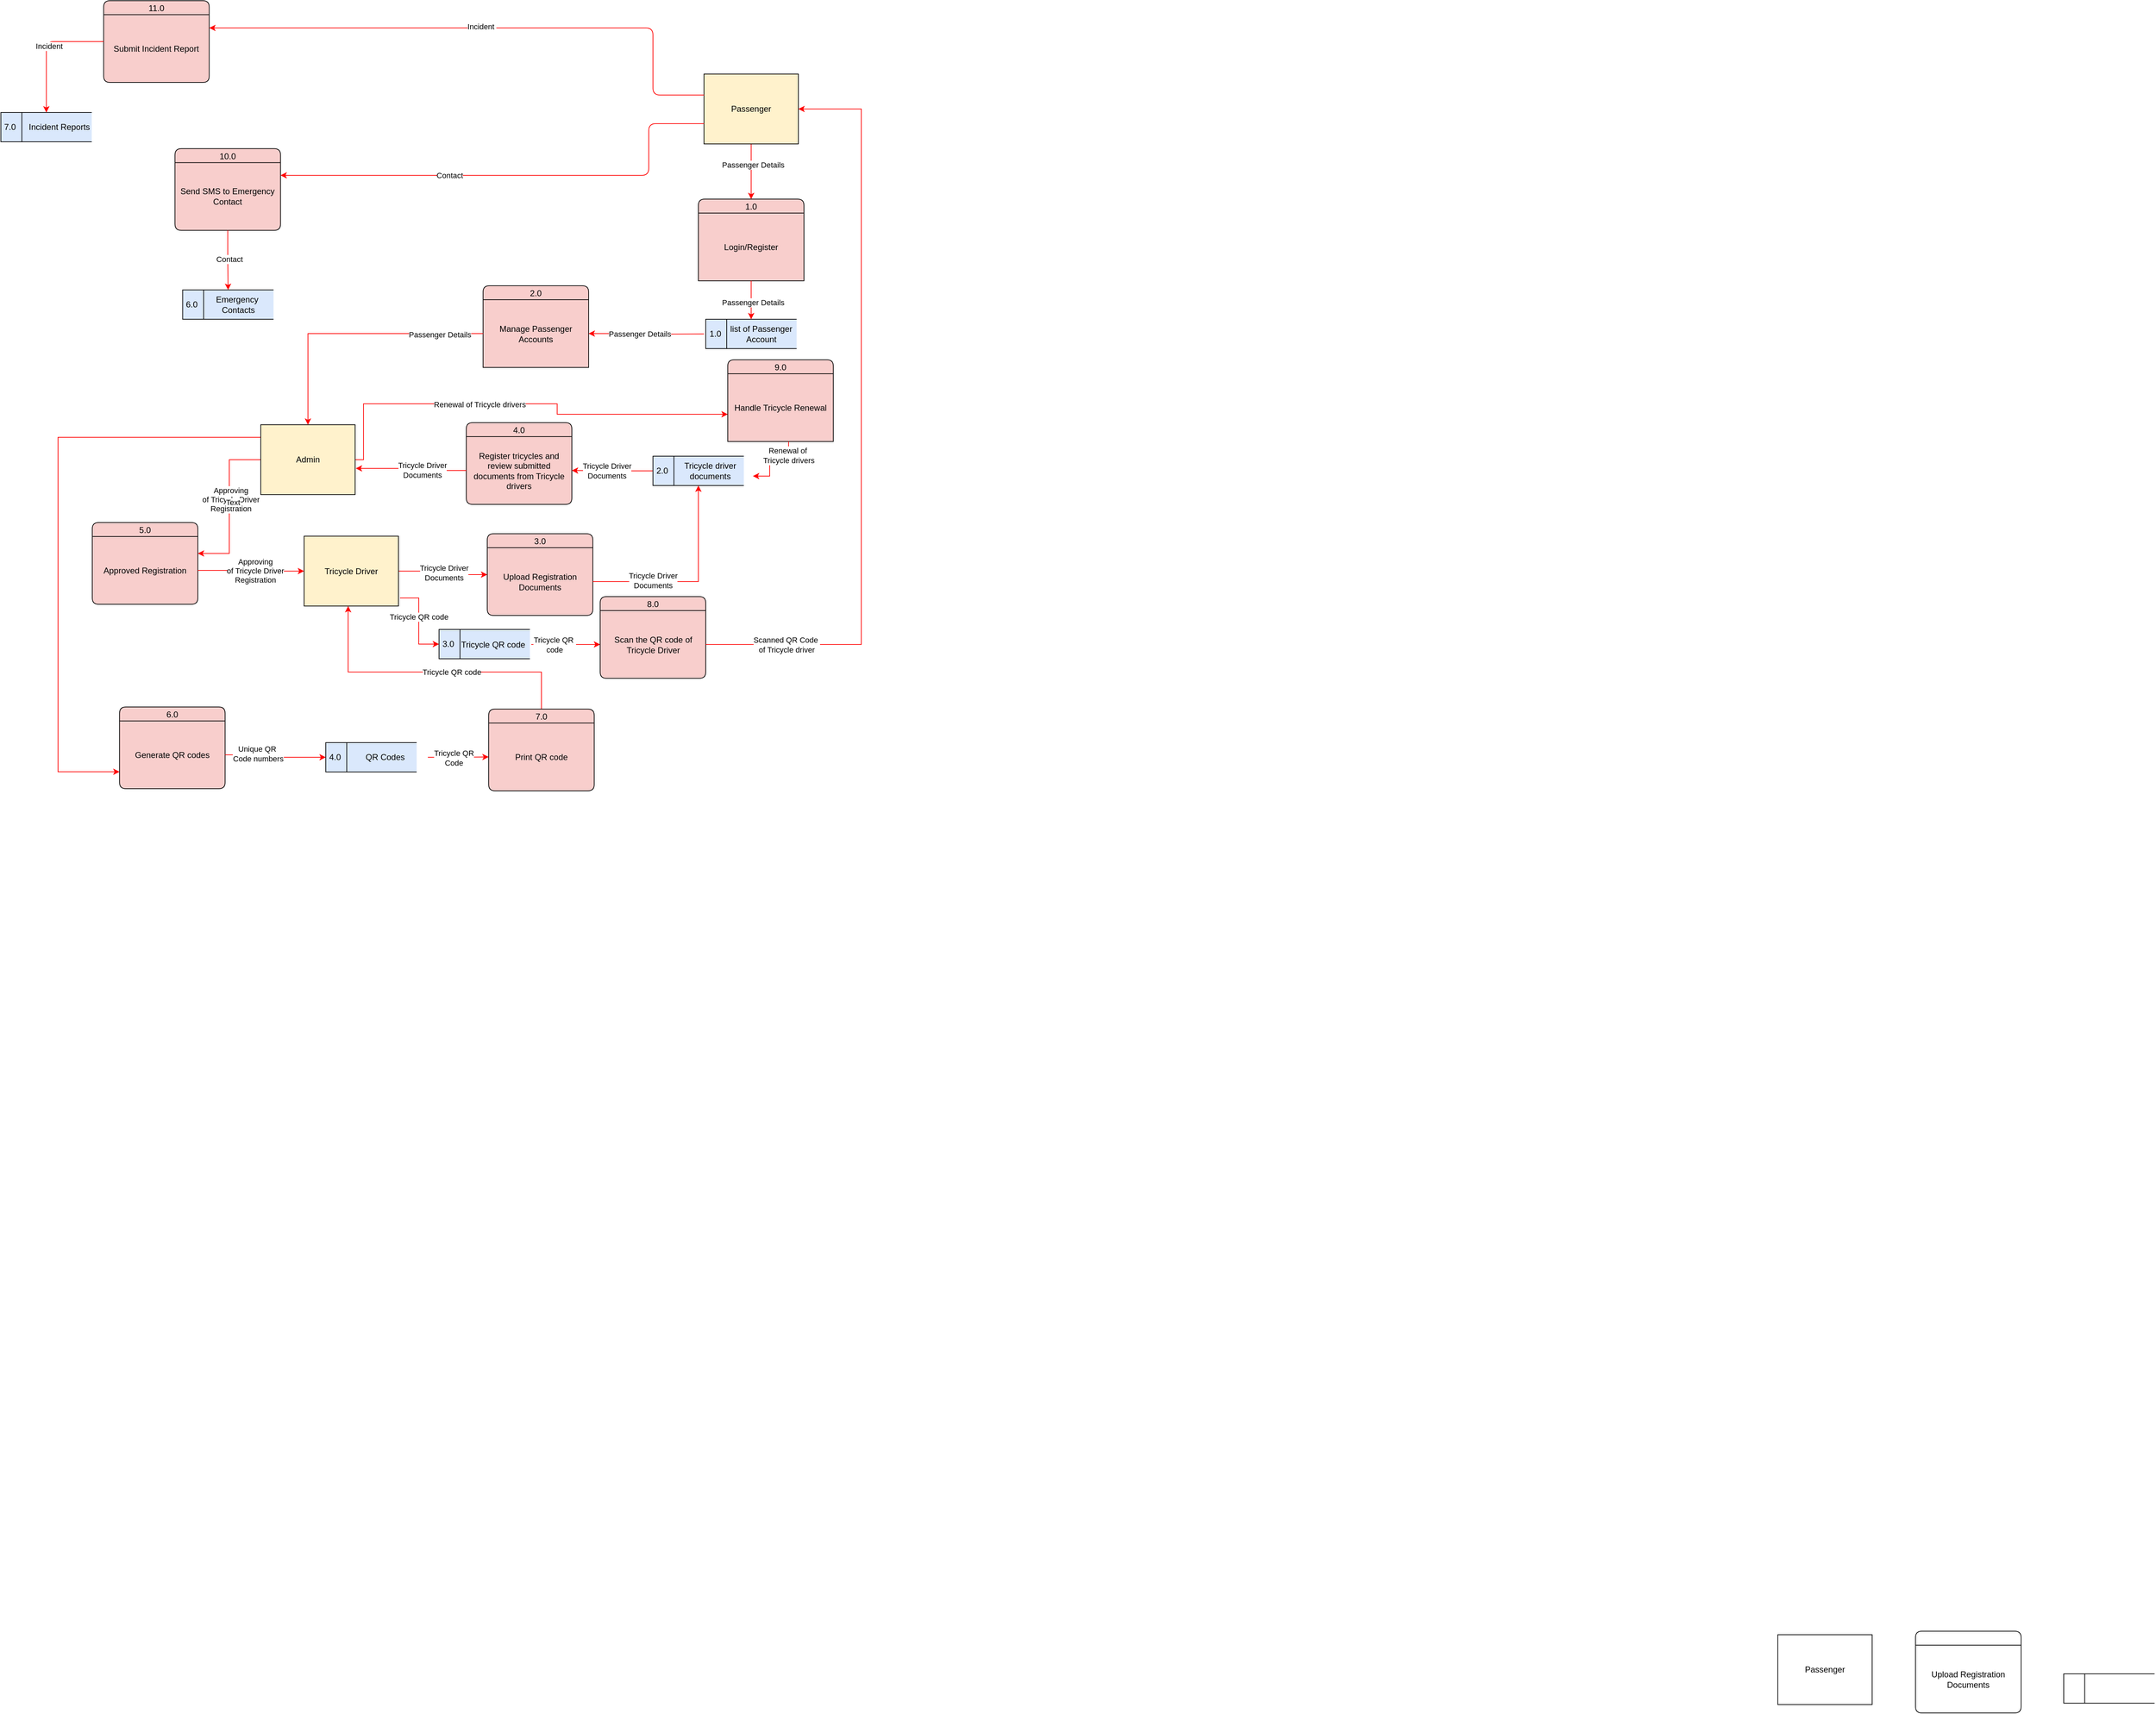 <mxfile version="28.2.5">
  <diagram name="Page-1" id="lD2SmMdkl0rFVzxc0Kg0">
    <mxGraphModel dx="5460" dy="2738" grid="0" gridSize="10" guides="1" tooltips="1" connect="1" arrows="1" fold="1" page="0" pageScale="1" pageWidth="3300" pageHeight="4681" math="0" shadow="0">
      <root>
        <mxCell id="0" />
        <mxCell id="1" parent="0" />
        <mxCell id="ebvxaLYQd2MxziNXby2z-60" style="edgeStyle=orthogonalEdgeStyle;rounded=0;orthogonalLoop=1;jettySize=auto;html=1;entryX=1;entryY=0.25;entryDx=0;entryDy=0;strokeColor=light-dark(#FF0000,#EDEDED);" parent="1" source="ebvxaLYQd2MxziNXby2z-4" target="ebvxaLYQd2MxziNXby2z-59" edge="1">
          <mxGeometry relative="1" as="geometry">
            <mxPoint x="-2348" y="-746" as="targetPoint" />
          </mxGeometry>
        </mxCell>
        <mxCell id="YQcTGRvWf_c-pzMoUaRC-35" value="Approving&lt;div&gt;&lt;div&gt;of Tricycle Driver&lt;/div&gt;&lt;div&gt;Registration&lt;/div&gt;&lt;/div&gt;" style="edgeLabel;html=1;align=center;verticalAlign=middle;resizable=0;points=[];" parent="ebvxaLYQd2MxziNXby2z-60" vertex="1" connectable="0">
          <mxGeometry x="-0.092" y="2" relative="1" as="geometry">
            <mxPoint as="offset" />
          </mxGeometry>
        </mxCell>
        <mxCell id="YQcTGRvWf_c-pzMoUaRC-44" value="Text" style="edgeLabel;html=1;align=center;verticalAlign=middle;resizable=0;points=[];" parent="ebvxaLYQd2MxziNXby2z-60" vertex="1" connectable="0">
          <mxGeometry x="-0.06" y="5" relative="1" as="geometry">
            <mxPoint as="offset" />
          </mxGeometry>
        </mxCell>
        <mxCell id="YQcTGRvWf_c-pzMoUaRC-24" style="edgeStyle=orthogonalEdgeStyle;rounded=0;orthogonalLoop=1;jettySize=auto;html=1;strokeColor=light-dark(#FF0000,#EDEDED);" parent="1" source="ebvxaLYQd2MxziNXby2z-4" target="lbl_p_renew" edge="1">
          <mxGeometry relative="1" as="geometry">
            <Array as="points">
              <mxPoint x="-2150" y="-869" />
              <mxPoint x="-1873" y="-869" />
              <mxPoint x="-1873" y="-854" />
            </Array>
          </mxGeometry>
        </mxCell>
        <mxCell id="YQcTGRvWf_c-pzMoUaRC-43" value="Renewal of Tricycle drivers" style="edgeLabel;html=1;align=center;verticalAlign=middle;resizable=0;points=[];" parent="YQcTGRvWf_c-pzMoUaRC-24" vertex="1" connectable="0">
          <mxGeometry x="-0.178" y="-1" relative="1" as="geometry">
            <mxPoint as="offset" />
          </mxGeometry>
        </mxCell>
        <mxCell id="V9F9_sHv9baSurIoamr6-1" style="edgeStyle=orthogonalEdgeStyle;rounded=0;orthogonalLoop=1;jettySize=auto;html=1;entryX=0;entryY=0.75;entryDx=0;entryDy=0;strokeColor=light-dark(#FF0000,#EDEDED);" parent="1" source="ebvxaLYQd2MxziNXby2z-4" target="YQcTGRvWf_c-pzMoUaRC-2" edge="1">
          <mxGeometry relative="1" as="geometry">
            <Array as="points">
              <mxPoint x="-2587" y="-821" />
              <mxPoint x="-2587" y="-342" />
            </Array>
          </mxGeometry>
        </mxCell>
        <mxCell id="ebvxaLYQd2MxziNXby2z-4" value="Admin" style="html=1;dashed=0;whiteSpace=wrap;fillColor=#fff2cc;strokeColor=#000000;" parent="1" vertex="1">
          <mxGeometry x="-2297" y="-839" width="135" height="100" as="geometry" />
        </mxCell>
        <mxCell id="ebvxaLYQd2MxziNXby2z-5" value="Passenger" style="html=1;dashed=0;whiteSpace=wrap;" parent="1" vertex="1">
          <mxGeometry x="-127" y="893" width="135" height="100" as="geometry" />
        </mxCell>
        <mxCell id="ebvxaLYQd2MxziNXby2z-12" value="" style="swimlane;fontStyle=0;childLayout=stackLayout;horizontal=1;startSize=20;fillColor=#ffffff;horizontalStack=0;resizeParent=1;resizeParentMax=0;resizeLast=0;collapsible=0;marginBottom=0;swimlaneFillColor=#ffffff;rounded=1;" parent="1" vertex="1">
          <mxGeometry x="70" y="888" width="151" height="117" as="geometry" />
        </mxCell>
        <mxCell id="ebvxaLYQd2MxziNXby2z-13" value="Upload Registration Documents" style="text;html=1;align=center;verticalAlign=middle;whiteSpace=wrap;rounded=0;" parent="ebvxaLYQd2MxziNXby2z-12" vertex="1">
          <mxGeometry y="20" width="151" height="97" as="geometry" />
        </mxCell>
        <mxCell id="ebvxaLYQd2MxziNXby2z-14" value="4.0" style="swimlane;fontStyle=0;childLayout=stackLayout;horizontal=1;startSize=20;fillColor=#f8cecc;horizontalStack=0;resizeParent=1;resizeParentMax=0;resizeLast=0;collapsible=0;marginBottom=0;swimlaneFillColor=#F8CECC;rounded=1;strokeColor=#000000;" parent="1" vertex="1">
          <mxGeometry x="-2003" y="-842" width="151" height="117" as="geometry" />
        </mxCell>
        <mxCell id="ebvxaLYQd2MxziNXby2z-15" value="Register tricycles and review submitted documents from Tricycle drivers" style="text;html=1;align=center;verticalAlign=middle;whiteSpace=wrap;rounded=0;" parent="ebvxaLYQd2MxziNXby2z-14" vertex="1">
          <mxGeometry y="20" width="151" height="97" as="geometry" />
        </mxCell>
        <mxCell id="ebvxaLYQd2MxziNXby2z-17" value="" style="html=1;dashed=0;whiteSpace=wrap;shape=mxgraph.dfd.dataStoreID;align=left;spacingLeft=3;points=[[0,0],[0.5,0],[1,0],[0,0.5],[1,0.5],[0,1],[0.5,1],[1,1]];" parent="1" vertex="1">
          <mxGeometry x="282" y="949" width="130" height="42" as="geometry" />
        </mxCell>
        <mxCell id="ebvxaLYQd2MxziNXby2z-66" style="edgeStyle=orthogonalEdgeStyle;rounded=0;orthogonalLoop=1;jettySize=auto;html=1;exitX=0;exitY=0.5;exitDx=0;exitDy=0;entryX=1;entryY=0.5;entryDx=0;entryDy=0;strokeColor=light-dark(#FF0000,#EDEDED);" parent="1" source="ebvxaLYQd2MxziNXby2z-18" target="ebvxaLYQd2MxziNXby2z-15" edge="1">
          <mxGeometry relative="1" as="geometry" />
        </mxCell>
        <mxCell id="YQcTGRvWf_c-pzMoUaRC-31" value="Text" style="edgeLabel;html=1;align=center;verticalAlign=middle;resizable=0;points=[];" parent="ebvxaLYQd2MxziNXby2z-66" vertex="1" connectable="0">
          <mxGeometry x="0.24" relative="1" as="geometry">
            <mxPoint x="1" as="offset" />
          </mxGeometry>
        </mxCell>
        <mxCell id="YQcTGRvWf_c-pzMoUaRC-34" value="Tricycle Driver&lt;div&gt;Documents&lt;/div&gt;" style="edgeLabel;html=1;align=center;verticalAlign=middle;resizable=0;points=[];" parent="ebvxaLYQd2MxziNXby2z-66" vertex="1" connectable="0">
          <mxGeometry x="0.159" relative="1" as="geometry">
            <mxPoint x="1" as="offset" />
          </mxGeometry>
        </mxCell>
        <mxCell id="ebvxaLYQd2MxziNXby2z-18" value="2.0" style="html=1;dashed=0;whiteSpace=wrap;shape=mxgraph.dfd.dataStoreID;align=left;spacingLeft=3;points=[[0,0],[0.5,0],[1,0],[0,0.5],[1,0.5],[0,1],[0.5,1],[1,1]];fillColor=#dae8fc;strokeColor=#000000;" parent="1" vertex="1">
          <mxGeometry x="-1736" y="-794" width="130" height="42" as="geometry" />
        </mxCell>
        <mxCell id="ebvxaLYQd2MxziNXby2z-44" style="edgeStyle=orthogonalEdgeStyle;rounded=0;orthogonalLoop=1;jettySize=auto;html=1;entryX=0.5;entryY=0;entryDx=0;entryDy=0;strokeColor=light-dark(#FF0000,#EDEDED);" parent="1" source="ebvxaLYQd2MxziNXby2z-41" target="ebvxaLYQd2MxziNXby2z-42" edge="1">
          <mxGeometry relative="1" as="geometry" />
        </mxCell>
        <mxCell id="ebvxaLYQd2MxziNXby2z-62" value="Passenger Details" style="edgeLabel;html=1;align=center;verticalAlign=middle;resizable=0;points=[];" parent="ebvxaLYQd2MxziNXby2z-44" vertex="1" connectable="0">
          <mxGeometry x="-0.24" y="2" relative="1" as="geometry">
            <mxPoint as="offset" />
          </mxGeometry>
        </mxCell>
        <mxCell id="ebvxaLYQd2MxziNXby2z-41" value="Passenger" style="html=1;dashed=0;whiteSpace=wrap;fillColor=#fff2cc;strokeColor=#000000;" parent="1" vertex="1">
          <mxGeometry x="-1663" y="-1341" width="135" height="100" as="geometry" />
        </mxCell>
        <mxCell id="ebvxaLYQd2MxziNXby2z-42" value="1.0" style="swimlane;fontStyle=0;childLayout=stackLayout;horizontal=1;startSize=20;fillColor=#f8cecc;horizontalStack=0;resizeParent=1;resizeParentMax=0;resizeLast=0;collapsible=0;marginBottom=0;swimlaneFillColor=#ffffff;rounded=1;strokeColor=#000000;" parent="1" vertex="1">
          <mxGeometry x="-1671" y="-1162" width="151" height="117" as="geometry" />
        </mxCell>
        <mxCell id="ebvxaLYQd2MxziNXby2z-43" value="Login/Register" style="text;html=1;align=center;verticalAlign=middle;whiteSpace=wrap;rounded=0;fillColor=#f8cecc;strokeColor=#000000;strokeWidth=1;" parent="ebvxaLYQd2MxziNXby2z-42" vertex="1">
          <mxGeometry y="20" width="151" height="97" as="geometry" />
        </mxCell>
        <mxCell id="ebvxaLYQd2MxziNXby2z-45" value="1.0" style="html=1;dashed=0;whiteSpace=wrap;shape=mxgraph.dfd.dataStoreID;align=left;spacingLeft=3;points=[[0,0],[0.5,0],[1,0],[0,0.5],[1,0.5],[0,1],[0.5,1],[1,1]];fillColor=#dae8fc;strokeColor=#000000;" parent="1" vertex="1">
          <mxGeometry x="-1660.5" y="-990" width="130" height="42" as="geometry" />
        </mxCell>
        <mxCell id="ebvxaLYQd2MxziNXby2z-46" style="edgeStyle=orthogonalEdgeStyle;rounded=0;orthogonalLoop=1;jettySize=auto;html=1;entryX=0.5;entryY=0;entryDx=0;entryDy=0;strokeColor=light-dark(#FF0000,#EDEDED);" parent="1" source="ebvxaLYQd2MxziNXby2z-43" target="ebvxaLYQd2MxziNXby2z-45" edge="1">
          <mxGeometry relative="1" as="geometry" />
        </mxCell>
        <mxCell id="ebvxaLYQd2MxziNXby2z-63" value="Passenger Details" style="edgeLabel;html=1;align=center;verticalAlign=middle;resizable=0;points=[];" parent="ebvxaLYQd2MxziNXby2z-46" vertex="1" connectable="0">
          <mxGeometry x="0.127" y="2" relative="1" as="geometry">
            <mxPoint as="offset" />
          </mxGeometry>
        </mxCell>
        <mxCell id="ebvxaLYQd2MxziNXby2z-50" style="edgeStyle=orthogonalEdgeStyle;rounded=0;orthogonalLoop=1;jettySize=auto;html=1;entryX=1;entryY=0.5;entryDx=0;entryDy=0;strokeColor=light-dark(#FF0000,#EDEDED);" parent="1" target="ebvxaLYQd2MxziNXby2z-49" edge="1">
          <mxGeometry relative="1" as="geometry">
            <mxPoint x="-1663" y="-969" as="sourcePoint" />
          </mxGeometry>
        </mxCell>
        <mxCell id="ebvxaLYQd2MxziNXby2z-64" value="Passenger Details" style="edgeLabel;html=1;align=center;verticalAlign=middle;resizable=0;points=[];" parent="ebvxaLYQd2MxziNXby2z-50" vertex="1" connectable="0">
          <mxGeometry x="0.118" relative="1" as="geometry">
            <mxPoint as="offset" />
          </mxGeometry>
        </mxCell>
        <mxCell id="ebvxaLYQd2MxziNXby2z-47" value="list of Passenger Account" style="text;html=1;align=center;verticalAlign=middle;whiteSpace=wrap;rounded=0;" parent="1" vertex="1">
          <mxGeometry x="-1642" y="-984" width="122" height="30" as="geometry" />
        </mxCell>
        <mxCell id="ebvxaLYQd2MxziNXby2z-48" value="2.0" style="swimlane;fontStyle=0;childLayout=stackLayout;horizontal=1;startSize=20;fillColor=#f8cecc;horizontalStack=0;resizeParent=1;resizeParentMax=0;resizeLast=0;collapsible=0;marginBottom=0;swimlaneFillColor=#ffffff;rounded=1;strokeColor=#000000;" parent="1" vertex="1">
          <mxGeometry x="-1979" y="-1038" width="151" height="117" as="geometry" />
        </mxCell>
        <mxCell id="ebvxaLYQd2MxziNXby2z-49" value="Manage Passenger Accounts" style="text;html=1;align=center;verticalAlign=middle;whiteSpace=wrap;rounded=0;fillColor=#f8cecc;strokeColor=#000000;" parent="ebvxaLYQd2MxziNXby2z-48" vertex="1">
          <mxGeometry y="20" width="151" height="97" as="geometry" />
        </mxCell>
        <mxCell id="ebvxaLYQd2MxziNXby2z-51" style="edgeStyle=orthogonalEdgeStyle;rounded=0;orthogonalLoop=1;jettySize=auto;html=1;entryX=0.5;entryY=0;entryDx=0;entryDy=0;strokeColor=light-dark(#FF0000,#EDEDED);" parent="1" source="ebvxaLYQd2MxziNXby2z-49" target="ebvxaLYQd2MxziNXby2z-4" edge="1">
          <mxGeometry relative="1" as="geometry" />
        </mxCell>
        <mxCell id="ebvxaLYQd2MxziNXby2z-65" value="Passenger Details" style="edgeLabel;html=1;align=center;verticalAlign=middle;resizable=0;points=[];" parent="ebvxaLYQd2MxziNXby2z-51" vertex="1" connectable="0">
          <mxGeometry x="-0.675" y="1" relative="1" as="geometry">
            <mxPoint as="offset" />
          </mxGeometry>
        </mxCell>
        <mxCell id="ebvxaLYQd2MxziNXby2z-52" value="Tricycle driver documents" style="text;html=1;align=center;verticalAlign=middle;whiteSpace=wrap;rounded=0;" parent="1" vertex="1">
          <mxGeometry x="-1715" y="-788" width="122" height="30" as="geometry" />
        </mxCell>
        <mxCell id="ebvxaLYQd2MxziNXby2z-53" style="edgeStyle=orthogonalEdgeStyle;rounded=0;orthogonalLoop=1;jettySize=auto;html=1;entryX=0;entryY=0.5;entryDx=0;entryDy=0;strokeColor=light-dark(#FF0000,#EDEDED);" parent="1" source="ebvxaLYQd2MxziNXby2z-54" target="ebvxaLYQd2MxziNXby2z-55" edge="1">
          <mxGeometry relative="1" as="geometry" />
        </mxCell>
        <mxCell id="YQcTGRvWf_c-pzMoUaRC-29" value="Tricycle Driver&lt;div&gt;Documents&lt;/div&gt;" style="edgeLabel;html=1;align=center;verticalAlign=middle;resizable=0;points=[];" parent="ebvxaLYQd2MxziNXby2z-53" vertex="1" connectable="0">
          <mxGeometry y="1" relative="1" as="geometry">
            <mxPoint as="offset" />
          </mxGeometry>
        </mxCell>
        <mxCell id="YQcTGRvWf_c-pzMoUaRC-15" style="edgeStyle=orthogonalEdgeStyle;rounded=0;orthogonalLoop=1;jettySize=auto;html=1;entryX=0;entryY=0.5;entryDx=0;entryDy=0;exitX=1.015;exitY=0.885;exitDx=0;exitDy=0;exitPerimeter=0;strokeColor=light-dark(#FF0000,#EDEDED);" parent="1" source="ebvxaLYQd2MxziNXby2z-54" target="YQcTGRvWf_c-pzMoUaRC-14" edge="1">
          <mxGeometry relative="1" as="geometry" />
        </mxCell>
        <mxCell id="YQcTGRvWf_c-pzMoUaRC-41" value="Tricycle QR code" style="edgeLabel;html=1;align=center;verticalAlign=middle;resizable=0;points=[];" parent="YQcTGRvWf_c-pzMoUaRC-15" vertex="1" connectable="0">
          <mxGeometry x="-0.115" relative="1" as="geometry">
            <mxPoint as="offset" />
          </mxGeometry>
        </mxCell>
        <mxCell id="ebvxaLYQd2MxziNXby2z-54" value="Tricycle Driver" style="html=1;dashed=0;whiteSpace=wrap;fillColor=#fff2cc;strokeColor=#000000;" parent="1" vertex="1">
          <mxGeometry x="-2235" y="-679.5" width="135" height="100" as="geometry" />
        </mxCell>
        <mxCell id="ebvxaLYQd2MxziNXby2z-55" value="3.0" style="swimlane;fontStyle=0;childLayout=stackLayout;horizontal=1;startSize=20;fillColor=#f8cecc;horizontalStack=0;resizeParent=1;resizeParentMax=0;resizeLast=0;collapsible=0;marginBottom=0;swimlaneFillColor=#F8CECC;rounded=1;strokeColor=#000000;" parent="1" vertex="1">
          <mxGeometry x="-1973" y="-683" width="151" height="117" as="geometry" />
        </mxCell>
        <mxCell id="ebvxaLYQd2MxziNXby2z-56" value="Upload Registration Documents" style="text;html=1;align=center;verticalAlign=middle;whiteSpace=wrap;rounded=0;" parent="ebvxaLYQd2MxziNXby2z-55" vertex="1">
          <mxGeometry y="20" width="151" height="97" as="geometry" />
        </mxCell>
        <mxCell id="ebvxaLYQd2MxziNXby2z-57" style="edgeStyle=orthogonalEdgeStyle;rounded=0;orthogonalLoop=1;jettySize=auto;html=1;entryX=0.5;entryY=1;entryDx=0;entryDy=0;strokeColor=light-dark(#FF0000,#EDEDED);" parent="1" source="ebvxaLYQd2MxziNXby2z-56" target="ebvxaLYQd2MxziNXby2z-18" edge="1">
          <mxGeometry relative="1" as="geometry" />
        </mxCell>
        <mxCell id="YQcTGRvWf_c-pzMoUaRC-30" value="Tricycle Driver&lt;div&gt;Documents&lt;/div&gt;" style="edgeLabel;html=1;align=center;verticalAlign=middle;resizable=0;points=[];" parent="ebvxaLYQd2MxziNXby2z-57" vertex="1" connectable="0">
          <mxGeometry x="-0.406" y="3" relative="1" as="geometry">
            <mxPoint y="1" as="offset" />
          </mxGeometry>
        </mxCell>
        <mxCell id="ebvxaLYQd2MxziNXby2z-58" value="5.0" style="swimlane;fontStyle=0;childLayout=stackLayout;horizontal=1;startSize=20;fillColor=#f8cecc;horizontalStack=0;resizeParent=1;resizeParentMax=0;resizeLast=0;collapsible=0;marginBottom=0;swimlaneFillColor=#F8CECC;rounded=1;strokeColor=#000000;" parent="1" vertex="1">
          <mxGeometry x="-2538" y="-699" width="151" height="117" as="geometry" />
        </mxCell>
        <mxCell id="ebvxaLYQd2MxziNXby2z-59" value="Approved Registration" style="text;html=1;align=center;verticalAlign=middle;whiteSpace=wrap;rounded=0;" parent="ebvxaLYQd2MxziNXby2z-58" vertex="1">
          <mxGeometry y="20" width="151" height="97" as="geometry" />
        </mxCell>
        <mxCell id="ebvxaLYQd2MxziNXby2z-61" style="edgeStyle=orthogonalEdgeStyle;rounded=0;orthogonalLoop=1;jettySize=auto;html=1;entryX=0;entryY=0.5;entryDx=0;entryDy=0;strokeColor=light-dark(#FF0000,#EDEDED);" parent="1" source="ebvxaLYQd2MxziNXby2z-59" target="ebvxaLYQd2MxziNXby2z-54" edge="1">
          <mxGeometry relative="1" as="geometry" />
        </mxCell>
        <mxCell id="YQcTGRvWf_c-pzMoUaRC-36" value="Approving&lt;div&gt;&lt;div&gt;of Tricycle Driver&lt;/div&gt;&lt;div&gt;Registration&lt;/div&gt;&lt;/div&gt;" style="edgeLabel;html=1;align=center;verticalAlign=middle;resizable=0;points=[];" parent="ebvxaLYQd2MxziNXby2z-61" vertex="1" connectable="0">
          <mxGeometry x="0.079" y="2" relative="1" as="geometry">
            <mxPoint y="1" as="offset" />
          </mxGeometry>
        </mxCell>
        <mxCell id="ebvxaLYQd2MxziNXby2z-67" style="edgeStyle=orthogonalEdgeStyle;rounded=0;orthogonalLoop=1;jettySize=auto;html=1;entryX=1.007;entryY=0.625;entryDx=0;entryDy=0;entryPerimeter=0;strokeColor=light-dark(#FF0000,#EDEDED);" parent="1" source="ebvxaLYQd2MxziNXby2z-15" target="ebvxaLYQd2MxziNXby2z-4" edge="1">
          <mxGeometry relative="1" as="geometry" />
        </mxCell>
        <mxCell id="YQcTGRvWf_c-pzMoUaRC-32" value="Tricycle Driver&lt;div&gt;Documents&lt;/div&gt;" style="edgeLabel;html=1;align=center;verticalAlign=middle;resizable=0;points=[];" parent="ebvxaLYQd2MxziNXby2z-67" vertex="1" connectable="0">
          <mxGeometry x="-0.212" y="-1" relative="1" as="geometry">
            <mxPoint as="offset" />
          </mxGeometry>
        </mxCell>
        <mxCell id="YQcTGRvWf_c-pzMoUaRC-1" value="6.0" style="swimlane;fontStyle=0;childLayout=stackLayout;horizontal=1;startSize=20;fillColor=#f8cecc;horizontalStack=0;resizeParent=1;resizeParentMax=0;resizeLast=0;collapsible=0;marginBottom=0;swimlaneFillColor=#F8CECC;rounded=1;strokeColor=#000000;" parent="1" vertex="1">
          <mxGeometry x="-2499" y="-435" width="151" height="117" as="geometry" />
        </mxCell>
        <mxCell id="YQcTGRvWf_c-pzMoUaRC-2" value="Generate QR codes" style="text;html=1;align=center;verticalAlign=middle;whiteSpace=wrap;rounded=0;" parent="YQcTGRvWf_c-pzMoUaRC-1" vertex="1">
          <mxGeometry y="20" width="151" height="97" as="geometry" />
        </mxCell>
        <mxCell id="YQcTGRvWf_c-pzMoUaRC-4" value="4.0" style="html=1;dashed=0;whiteSpace=wrap;shape=mxgraph.dfd.dataStoreID;align=left;spacingLeft=3;points=[[0,0],[0.5,0],[1,0],[0,0.5],[1,0.5],[0,1],[0.5,1],[1,1]];fillColor=#dae8fc;strokeColor=#000000;" parent="1" vertex="1">
          <mxGeometry x="-2204" y="-384" width="130" height="42" as="geometry" />
        </mxCell>
        <mxCell id="YQcTGRvWf_c-pzMoUaRC-11" style="edgeStyle=orthogonalEdgeStyle;rounded=0;orthogonalLoop=1;jettySize=auto;html=1;entryX=0;entryY=0.5;entryDx=0;entryDy=0;strokeColor=light-dark(#FF0000,#EDEDED);" parent="1" source="YQcTGRvWf_c-pzMoUaRC-5" target="YQcTGRvWf_c-pzMoUaRC-10" edge="1">
          <mxGeometry relative="1" as="geometry" />
        </mxCell>
        <mxCell id="YQcTGRvWf_c-pzMoUaRC-39" value="Tricycle QR&lt;div&gt;Code&lt;/div&gt;" style="edgeLabel;html=1;align=center;verticalAlign=middle;resizable=0;points=[];" parent="YQcTGRvWf_c-pzMoUaRC-11" vertex="1" connectable="0">
          <mxGeometry x="-0.154" y="-1" relative="1" as="geometry">
            <mxPoint as="offset" />
          </mxGeometry>
        </mxCell>
        <mxCell id="YQcTGRvWf_c-pzMoUaRC-5" value="QR Codes" style="text;html=1;align=center;verticalAlign=middle;whiteSpace=wrap;rounded=0;" parent="1" vertex="1">
          <mxGeometry x="-2180" y="-378" width="122" height="30" as="geometry" />
        </mxCell>
        <mxCell id="YQcTGRvWf_c-pzMoUaRC-6" style="edgeStyle=orthogonalEdgeStyle;rounded=0;orthogonalLoop=1;jettySize=auto;html=1;strokeColor=light-dark(#FF0000,#EDEDED);" parent="1" source="YQcTGRvWf_c-pzMoUaRC-2" target="YQcTGRvWf_c-pzMoUaRC-4" edge="1">
          <mxGeometry relative="1" as="geometry" />
        </mxCell>
        <mxCell id="YQcTGRvWf_c-pzMoUaRC-38" value="Unique QR&amp;nbsp;&lt;div&gt;Code numbers&lt;/div&gt;" style="edgeLabel;html=1;align=center;verticalAlign=middle;resizable=0;points=[];" parent="YQcTGRvWf_c-pzMoUaRC-6" vertex="1" connectable="0">
          <mxGeometry x="-0.364" y="3" relative="1" as="geometry">
            <mxPoint y="1" as="offset" />
          </mxGeometry>
        </mxCell>
        <mxCell id="YQcTGRvWf_c-pzMoUaRC-12" style="edgeStyle=orthogonalEdgeStyle;rounded=0;orthogonalLoop=1;jettySize=auto;html=1;strokeColor=light-dark(#FF0000,#EDEDED);" parent="1" source="YQcTGRvWf_c-pzMoUaRC-9" target="ebvxaLYQd2MxziNXby2z-54" edge="1">
          <mxGeometry relative="1" as="geometry">
            <Array as="points">
              <mxPoint x="-2172" y="-485" />
            </Array>
          </mxGeometry>
        </mxCell>
        <mxCell id="YQcTGRvWf_c-pzMoUaRC-40" value="Tricycle QR code" style="edgeLabel;html=1;align=center;verticalAlign=middle;resizable=0;points=[];" parent="YQcTGRvWf_c-pzMoUaRC-12" vertex="1" connectable="0">
          <mxGeometry x="-0.144" relative="1" as="geometry">
            <mxPoint as="offset" />
          </mxGeometry>
        </mxCell>
        <mxCell id="YQcTGRvWf_c-pzMoUaRC-9" value="7.0" style="swimlane;fontStyle=0;childLayout=stackLayout;horizontal=1;startSize=20;fillColor=#f8cecc;horizontalStack=0;resizeParent=1;resizeParentMax=0;resizeLast=0;collapsible=0;marginBottom=0;swimlaneFillColor=#F8CECC;rounded=1;strokeColor=#000000;" parent="1" vertex="1">
          <mxGeometry x="-1971" y="-432" width="151" height="117" as="geometry" />
        </mxCell>
        <mxCell id="YQcTGRvWf_c-pzMoUaRC-10" value="Print QR code" style="text;html=1;align=center;verticalAlign=middle;whiteSpace=wrap;rounded=0;" parent="YQcTGRvWf_c-pzMoUaRC-9" vertex="1">
          <mxGeometry y="20" width="151" height="97" as="geometry" />
        </mxCell>
        <mxCell id="YQcTGRvWf_c-pzMoUaRC-14" value="3.0" style="html=1;dashed=0;whiteSpace=wrap;shape=mxgraph.dfd.dataStoreID;align=left;spacingLeft=3;points=[[0,0],[0.5,0],[1,0],[0,0.5],[1,0.5],[0,1],[0.5,1],[1,1]];fillColor=#dae8fc;strokeColor=#000000;" parent="1" vertex="1">
          <mxGeometry x="-2042" y="-546" width="130" height="42" as="geometry" />
        </mxCell>
        <mxCell id="YQcTGRvWf_c-pzMoUaRC-19" style="edgeStyle=orthogonalEdgeStyle;rounded=0;orthogonalLoop=1;jettySize=auto;html=1;entryX=0;entryY=0.5;entryDx=0;entryDy=0;strokeColor=light-dark(#FF0000,#EDEDED);" parent="1" source="YQcTGRvWf_c-pzMoUaRC-16" target="YQcTGRvWf_c-pzMoUaRC-18" edge="1">
          <mxGeometry relative="1" as="geometry" />
        </mxCell>
        <mxCell id="YQcTGRvWf_c-pzMoUaRC-42" value="Tricycle QR&amp;nbsp;&lt;div&gt;code&lt;/div&gt;" style="edgeLabel;html=1;align=center;verticalAlign=middle;resizable=0;points=[];" parent="YQcTGRvWf_c-pzMoUaRC-19" vertex="1" connectable="0">
          <mxGeometry x="-0.341" relative="1" as="geometry">
            <mxPoint as="offset" />
          </mxGeometry>
        </mxCell>
        <mxCell id="YQcTGRvWf_c-pzMoUaRC-16" value="Tricycle QR code" style="text;html=1;align=center;verticalAlign=middle;resizable=0;points=[];autosize=1;strokeColor=none;fillColor=none;" parent="1" vertex="1">
          <mxGeometry x="-2020" y="-537.5" width="110" height="26" as="geometry" />
        </mxCell>
        <mxCell id="YQcTGRvWf_c-pzMoUaRC-17" value="8.0" style="swimlane;fontStyle=0;childLayout=stackLayout;horizontal=1;startSize=20;fillColor=#f8cecc;horizontalStack=0;resizeParent=1;resizeParentMax=0;resizeLast=0;collapsible=0;marginBottom=0;swimlaneFillColor=#F8CECC;rounded=1;strokeColor=#000000;" parent="1" vertex="1">
          <mxGeometry x="-1811.5" y="-593" width="151" height="117" as="geometry" />
        </mxCell>
        <mxCell id="YQcTGRvWf_c-pzMoUaRC-18" value="Scan the QR code of Tricycle Driver" style="text;html=1;align=center;verticalAlign=middle;whiteSpace=wrap;rounded=0;" parent="YQcTGRvWf_c-pzMoUaRC-17" vertex="1">
          <mxGeometry y="20" width="151" height="97" as="geometry" />
        </mxCell>
        <mxCell id="YQcTGRvWf_c-pzMoUaRC-21" style="edgeStyle=orthogonalEdgeStyle;rounded=0;orthogonalLoop=1;jettySize=auto;html=1;entryX=1;entryY=0.5;entryDx=0;entryDy=0;strokeColor=light-dark(#FF0000,#EDEDED);" parent="1" source="YQcTGRvWf_c-pzMoUaRC-18" target="ebvxaLYQd2MxziNXby2z-41" edge="1">
          <mxGeometry relative="1" as="geometry">
            <Array as="points">
              <mxPoint x="-1438" y="-524" />
              <mxPoint x="-1438" y="-1291" />
            </Array>
          </mxGeometry>
        </mxCell>
        <mxCell id="YQcTGRvWf_c-pzMoUaRC-46" value="Scanned QR Code&amp;nbsp;&lt;div&gt;of Tricycle driver&lt;/div&gt;" style="edgeLabel;html=1;align=center;verticalAlign=middle;resizable=0;points=[];" parent="YQcTGRvWf_c-pzMoUaRC-21" vertex="1" connectable="0">
          <mxGeometry x="-0.727" y="2" relative="1" as="geometry">
            <mxPoint x="-32" y="2" as="offset" />
          </mxGeometry>
        </mxCell>
        <mxCell id="ds_incident" value="7.0" style="html=1;dashed=0;whiteSpace=wrap;shape=mxgraph.dfd.dataStoreID;align=left;spacingLeft=3;fillColor=#dae8fc;strokeColor=#000000;" parent="1" vertex="1">
          <mxGeometry x="-2668.73" y="-1286" width="130" height="42" as="geometry" />
        </mxCell>
        <mxCell id="lbl_ds_incident" value="Incident Reports" style="text;html=1;align=center;verticalAlign=middle;whiteSpace=wrap;" parent="1" vertex="1">
          <mxGeometry x="-2644.73" y="-1280" width="120" height="30" as="geometry" />
        </mxCell>
        <mxCell id="p_incident" value="11.0" style="swimlane;fontStyle=0;childLayout=stackLayout;horizontal=1;startSize=20;fillColor=#f8cecc;rounded=1;strokeColor=#000000;swimlaneFillColor=#F8CECC;" parent="1" vertex="1">
          <mxGeometry x="-2521.73" y="-1446" width="151" height="117" as="geometry" />
        </mxCell>
        <mxCell id="lbl_p_incident" value="Submit Incident Report" style="text;html=1;align=center;verticalAlign=middle;whiteSpace=wrap;" parent="p_incident" vertex="1">
          <mxGeometry y="20" width="151" height="97" as="geometry" />
        </mxCell>
        <mxCell id="flow_passenger_incident" style="edgeStyle=orthogonalEdgeStyle;html=1;strokeColor=light-dark(#FF0000,#EDEDED);" parent="1" source="ebvxaLYQd2MxziNXby2z-41" target="p_incident" edge="1">
          <mxGeometry relative="1" as="geometry">
            <Array as="points">
              <mxPoint x="-1736" y="-1311" />
              <mxPoint x="-1736" y="-1407" />
            </Array>
          </mxGeometry>
        </mxCell>
        <mxCell id="YQcTGRvWf_c-pzMoUaRC-47" value="Incident&amp;nbsp;" style="edgeLabel;html=1;align=center;verticalAlign=middle;resizable=0;points=[];" parent="flow_passenger_incident" vertex="1" connectable="0">
          <mxGeometry x="0.031" y="-2" relative="1" as="geometry">
            <mxPoint as="offset" />
          </mxGeometry>
        </mxCell>
        <mxCell id="flow_incident_store" style="edgeStyle=orthogonalEdgeStyle;html=1;strokeColor=light-dark(#FF0000,#EDEDED);" parent="1" source="p_incident" target="ds_incident" edge="1">
          <mxGeometry relative="1" as="geometry" />
        </mxCell>
        <mxCell id="YQcTGRvWf_c-pzMoUaRC-48" value="Incident" style="edgeLabel;html=1;align=center;verticalAlign=middle;resizable=0;points=[];" parent="flow_incident_store" vertex="1" connectable="0">
          <mxGeometry x="-0.035" y="3" relative="1" as="geometry">
            <mxPoint as="offset" />
          </mxGeometry>
        </mxCell>
        <mxCell id="p_sms" value="10.0" style="swimlane;fontStyle=0;childLayout=stackLayout;horizontal=1;startSize=20;fillColor=#f8cecc;rounded=1;strokeColor=#000000;swimlaneFillColor=#F8CECC;" parent="1" vertex="1">
          <mxGeometry x="-2419.73" y="-1234.2" width="151" height="117" as="geometry" />
        </mxCell>
        <mxCell id="lbl_p_sms" value="Send SMS to Emergency Contact" style="text;html=1;align=center;verticalAlign=middle;whiteSpace=wrap;" parent="p_sms" vertex="1">
          <mxGeometry y="20" width="151" height="97" as="geometry" />
        </mxCell>
        <mxCell id="ds_emergency" value="6.0" style="html=1;dashed=0;whiteSpace=wrap;shape=mxgraph.dfd.dataStoreID;align=left;spacingLeft=3;fillColor=#dae8fc;strokeColor=#000000;" parent="1" vertex="1">
          <mxGeometry x="-2408.73" y="-1032" width="130" height="42" as="geometry" />
        </mxCell>
        <mxCell id="lbl_ds_emergency" value="Emergency&amp;nbsp;&lt;div&gt;Contacts&lt;/div&gt;" style="text;html=1;align=center;verticalAlign=middle;whiteSpace=wrap;" parent="1" vertex="1">
          <mxGeometry x="-2388.73" y="-1026" width="120" height="30" as="geometry" />
        </mxCell>
        <mxCell id="flow_passenger_sms" style="edgeStyle=orthogonalEdgeStyle;html=1;strokeColor=light-dark(#FF0000,#EDEDED);" parent="1" source="ebvxaLYQd2MxziNXby2z-41" target="p_sms" edge="1">
          <mxGeometry relative="1" as="geometry">
            <Array as="points">
              <mxPoint x="-1742" y="-1270" />
              <mxPoint x="-1742" y="-1196" />
            </Array>
          </mxGeometry>
        </mxCell>
        <mxCell id="YQcTGRvWf_c-pzMoUaRC-49" value="Contact" style="edgeLabel;html=1;align=center;verticalAlign=middle;resizable=0;points=[];" parent="flow_passenger_sms" vertex="1" connectable="0">
          <mxGeometry x="0.802" y="2" relative="1" as="geometry">
            <mxPoint x="174" y="-2" as="offset" />
          </mxGeometry>
        </mxCell>
        <mxCell id="flow_sms_emergency" style="edgeStyle=orthogonalEdgeStyle;html=1;strokeColor=light-dark(#FF0000,#EDEDED);" parent="1" source="p_sms" target="ds_emergency" edge="1">
          <mxGeometry relative="1" as="geometry" />
        </mxCell>
        <mxCell id="YQcTGRvWf_c-pzMoUaRC-50" value="Contact" style="edgeLabel;html=1;align=center;verticalAlign=middle;resizable=0;points=[];" parent="flow_sms_emergency" vertex="1" connectable="0">
          <mxGeometry x="-0.042" y="1" relative="1" as="geometry">
            <mxPoint x="1" as="offset" />
          </mxGeometry>
        </mxCell>
        <mxCell id="p_renew" value="9.0" style="swimlane;fontStyle=0;childLayout=stackLayout;horizontal=1;startSize=20;fillColor=#f8cecc;rounded=1;strokeColor=#000000;" parent="1" vertex="1">
          <mxGeometry x="-1629" y="-932" width="151" height="117" as="geometry" />
        </mxCell>
        <mxCell id="lbl_p_renew" value="Handle Tricycle Renewal" style="text;html=1;align=center;verticalAlign=middle;whiteSpace=wrap;fillColor=#f8cecc;strokeColor=#000000;" parent="p_renew" vertex="1">
          <mxGeometry y="20" width="151" height="97" as="geometry" />
        </mxCell>
        <mxCell id="YQcTGRvWf_c-pzMoUaRC-25" style="edgeStyle=orthogonalEdgeStyle;rounded=0;orthogonalLoop=1;jettySize=auto;html=1;entryX=1;entryY=0.75;entryDx=0;entryDy=0;strokeColor=light-dark(#FF0000,#EDEDED);" parent="1" source="lbl_p_renew" target="ebvxaLYQd2MxziNXby2z-52" edge="1">
          <mxGeometry relative="1" as="geometry">
            <Array as="points">
              <mxPoint x="-1542" y="-791" />
              <mxPoint x="-1569" y="-791" />
              <mxPoint x="-1569" y="-765" />
            </Array>
          </mxGeometry>
        </mxCell>
        <mxCell id="YQcTGRvWf_c-pzMoUaRC-45" value="Renewal of&amp;nbsp;&lt;div&gt;Tricycle drivers&lt;/div&gt;" style="edgeLabel;html=1;align=center;verticalAlign=middle;resizable=0;points=[];" parent="YQcTGRvWf_c-pzMoUaRC-25" vertex="1" connectable="0">
          <mxGeometry x="-0.602" relative="1" as="geometry">
            <mxPoint as="offset" />
          </mxGeometry>
        </mxCell>
      </root>
    </mxGraphModel>
  </diagram>
</mxfile>
